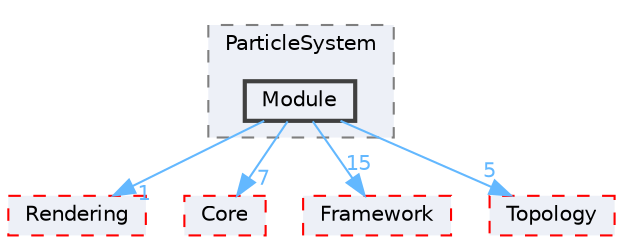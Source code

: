 digraph "E:/Peridyno/peridyno/src/Dynamics/Cuda/ParticleSystem/Module"
{
 // LATEX_PDF_SIZE
  bgcolor="transparent";
  edge [fontname=Helvetica,fontsize=10,labelfontname=Helvetica,labelfontsize=10];
  node [fontname=Helvetica,fontsize=10,shape=box,height=0.2,width=0.4];
  compound=true
  subgraph clusterdir_65fb2e8a253d28dcb68ae0b7ae7bc9d9 {
    graph [ bgcolor="#edf0f7", pencolor="grey50", label="ParticleSystem", fontname=Helvetica,fontsize=10 style="filled,dashed", URL="dir_65fb2e8a253d28dcb68ae0b7ae7bc9d9.html",tooltip=""]
  dir_45df0e3be0547201d0c8aa0bbfb1e2be [label="Module", fillcolor="#edf0f7", color="grey25", style="filled,bold", URL="dir_45df0e3be0547201d0c8aa0bbfb1e2be.html",tooltip=""];
  }
  dir_0a5d901ffa28d51286754f85d80379d0 [label="Rendering", fillcolor="#edf0f7", color="red", style="filled,dashed", URL="dir_0a5d901ffa28d51286754f85d80379d0.html",tooltip=""];
  dir_3e9476288c0c22cbcea08ca5b8b8c190 [label="Core", fillcolor="#edf0f7", color="red", style="filled,dashed", URL="dir_3e9476288c0c22cbcea08ca5b8b8c190.html",tooltip=""];
  dir_c2c045169feb12a9231cac4869e44751 [label="Framework", fillcolor="#edf0f7", color="red", style="filled,dashed", URL="dir_c2c045169feb12a9231cac4869e44751.html",tooltip=""];
  dir_d79986e58178c8ff2b3bf391fc431f24 [label="Topology", fillcolor="#edf0f7", color="red", style="filled,dashed", URL="dir_d79986e58178c8ff2b3bf391fc431f24.html",tooltip=""];
  dir_45df0e3be0547201d0c8aa0bbfb1e2be->dir_0a5d901ffa28d51286754f85d80379d0 [headlabel="1", labeldistance=1.5 headhref="dir_000039_000065.html" href="dir_000039_000065.html" color="steelblue1" fontcolor="steelblue1"];
  dir_45df0e3be0547201d0c8aa0bbfb1e2be->dir_3e9476288c0c22cbcea08ca5b8b8c190 [headlabel="7", labeldistance=1.5 headhref="dir_000039_000012.html" href="dir_000039_000012.html" color="steelblue1" fontcolor="steelblue1"];
  dir_45df0e3be0547201d0c8aa0bbfb1e2be->dir_c2c045169feb12a9231cac4869e44751 [headlabel="15", labeldistance=1.5 headhref="dir_000039_000022.html" href="dir_000039_000022.html" color="steelblue1" fontcolor="steelblue1"];
  dir_45df0e3be0547201d0c8aa0bbfb1e2be->dir_d79986e58178c8ff2b3bf391fc431f24 [headlabel="5", labeldistance=1.5 headhref="dir_000039_000074.html" href="dir_000039_000074.html" color="steelblue1" fontcolor="steelblue1"];
}
